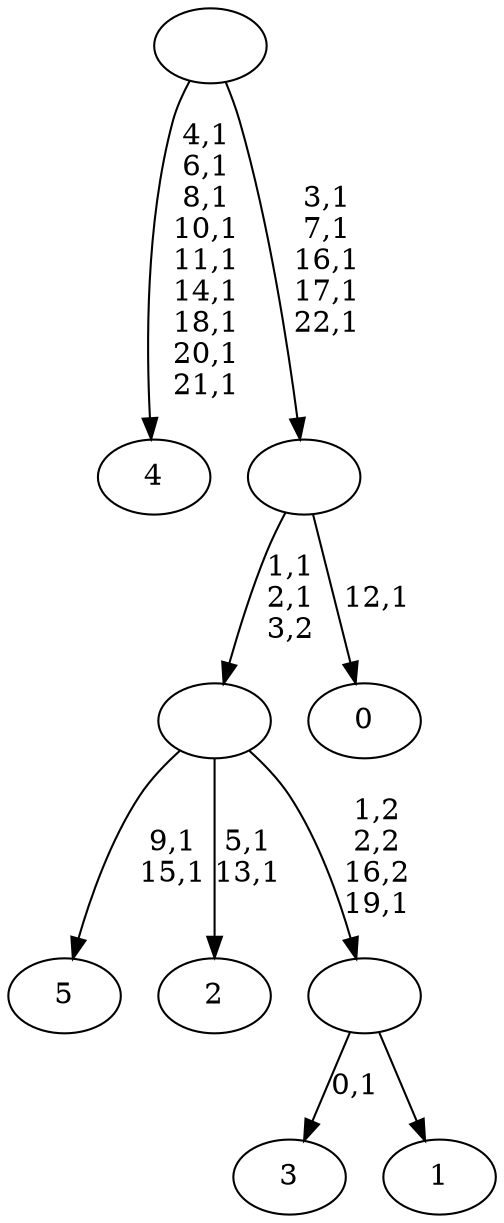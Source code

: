 digraph T {
	29 [label="5"]
	26 [label="4"]
	16 [label="3"]
	14 [label="2"]
	11 [label="1"]
	10 [label=""]
	9 [label=""]
	7 [label="0"]
	5 [label=""]
	0 [label=""]
	10 -> 16 [label="0,1"]
	10 -> 11 [label=""]
	9 -> 14 [label="5,1\n13,1"]
	9 -> 29 [label="9,1\n15,1"]
	9 -> 10 [label="1,2\n2,2\n16,2\n19,1"]
	5 -> 7 [label="12,1"]
	5 -> 9 [label="1,1\n2,1\n3,2"]
	0 -> 5 [label="3,1\n7,1\n16,1\n17,1\n22,1"]
	0 -> 26 [label="4,1\n6,1\n8,1\n10,1\n11,1\n14,1\n18,1\n20,1\n21,1"]
}
